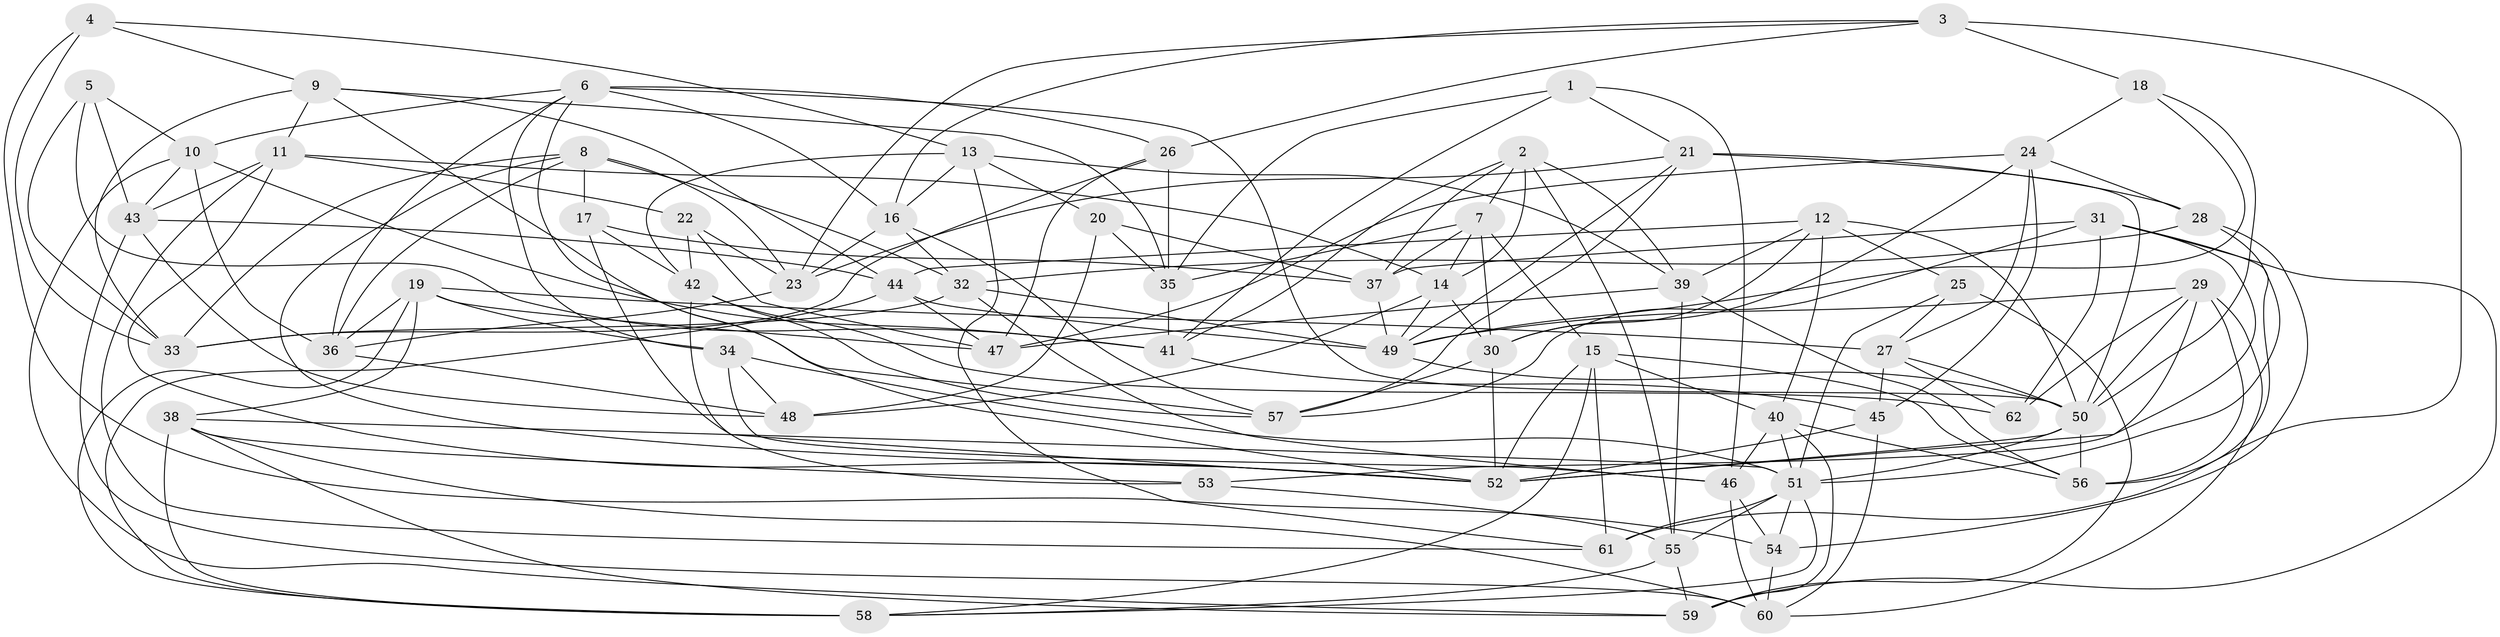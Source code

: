 // original degree distribution, {4: 1.0}
// Generated by graph-tools (version 1.1) at 2025/26/03/09/25 03:26:55]
// undirected, 62 vertices, 179 edges
graph export_dot {
graph [start="1"]
  node [color=gray90,style=filled];
  1;
  2;
  3;
  4;
  5;
  6;
  7;
  8;
  9;
  10;
  11;
  12;
  13;
  14;
  15;
  16;
  17;
  18;
  19;
  20;
  21;
  22;
  23;
  24;
  25;
  26;
  27;
  28;
  29;
  30;
  31;
  32;
  33;
  34;
  35;
  36;
  37;
  38;
  39;
  40;
  41;
  42;
  43;
  44;
  45;
  46;
  47;
  48;
  49;
  50;
  51;
  52;
  53;
  54;
  55;
  56;
  57;
  58;
  59;
  60;
  61;
  62;
  1 -- 21 [weight=1.0];
  1 -- 35 [weight=1.0];
  1 -- 41 [weight=1.0];
  1 -- 46 [weight=1.0];
  2 -- 7 [weight=1.0];
  2 -- 14 [weight=1.0];
  2 -- 37 [weight=1.0];
  2 -- 39 [weight=1.0];
  2 -- 41 [weight=1.0];
  2 -- 55 [weight=1.0];
  3 -- 16 [weight=1.0];
  3 -- 18 [weight=1.0];
  3 -- 23 [weight=1.0];
  3 -- 26 [weight=1.0];
  3 -- 61 [weight=2.0];
  4 -- 9 [weight=1.0];
  4 -- 13 [weight=1.0];
  4 -- 33 [weight=1.0];
  4 -- 54 [weight=1.0];
  5 -- 10 [weight=1.0];
  5 -- 33 [weight=1.0];
  5 -- 41 [weight=1.0];
  5 -- 43 [weight=1.0];
  6 -- 10 [weight=1.0];
  6 -- 16 [weight=1.0];
  6 -- 26 [weight=2.0];
  6 -- 34 [weight=1.0];
  6 -- 36 [weight=1.0];
  6 -- 50 [weight=1.0];
  6 -- 52 [weight=1.0];
  7 -- 14 [weight=1.0];
  7 -- 15 [weight=1.0];
  7 -- 30 [weight=1.0];
  7 -- 35 [weight=1.0];
  7 -- 37 [weight=1.0];
  8 -- 17 [weight=1.0];
  8 -- 23 [weight=1.0];
  8 -- 32 [weight=1.0];
  8 -- 33 [weight=1.0];
  8 -- 36 [weight=1.0];
  8 -- 52 [weight=1.0];
  9 -- 11 [weight=1.0];
  9 -- 33 [weight=1.0];
  9 -- 35 [weight=1.0];
  9 -- 44 [weight=1.0];
  9 -- 57 [weight=1.0];
  10 -- 36 [weight=1.0];
  10 -- 41 [weight=1.0];
  10 -- 43 [weight=1.0];
  10 -- 59 [weight=1.0];
  11 -- 14 [weight=1.0];
  11 -- 22 [weight=1.0];
  11 -- 43 [weight=1.0];
  11 -- 52 [weight=1.0];
  11 -- 61 [weight=1.0];
  12 -- 25 [weight=1.0];
  12 -- 30 [weight=1.0];
  12 -- 39 [weight=1.0];
  12 -- 40 [weight=1.0];
  12 -- 44 [weight=1.0];
  12 -- 50 [weight=1.0];
  13 -- 16 [weight=1.0];
  13 -- 20 [weight=1.0];
  13 -- 39 [weight=1.0];
  13 -- 42 [weight=1.0];
  13 -- 61 [weight=1.0];
  14 -- 30 [weight=1.0];
  14 -- 48 [weight=1.0];
  14 -- 49 [weight=1.0];
  15 -- 40 [weight=1.0];
  15 -- 52 [weight=1.0];
  15 -- 56 [weight=1.0];
  15 -- 58 [weight=1.0];
  15 -- 61 [weight=1.0];
  16 -- 23 [weight=1.0];
  16 -- 32 [weight=1.0];
  16 -- 57 [weight=1.0];
  17 -- 37 [weight=1.0];
  17 -- 42 [weight=1.0];
  17 -- 52 [weight=1.0];
  18 -- 24 [weight=1.0];
  18 -- 49 [weight=1.0];
  18 -- 50 [weight=1.0];
  19 -- 27 [weight=1.0];
  19 -- 34 [weight=1.0];
  19 -- 36 [weight=1.0];
  19 -- 38 [weight=1.0];
  19 -- 47 [weight=1.0];
  19 -- 58 [weight=1.0];
  20 -- 35 [weight=1.0];
  20 -- 37 [weight=1.0];
  20 -- 48 [weight=1.0];
  21 -- 23 [weight=1.0];
  21 -- 28 [weight=1.0];
  21 -- 49 [weight=1.0];
  21 -- 50 [weight=1.0];
  21 -- 57 [weight=1.0];
  22 -- 23 [weight=1.0];
  22 -- 42 [weight=1.0];
  22 -- 47 [weight=1.0];
  23 -- 36 [weight=1.0];
  24 -- 27 [weight=1.0];
  24 -- 28 [weight=1.0];
  24 -- 30 [weight=1.0];
  24 -- 45 [weight=1.0];
  24 -- 47 [weight=1.0];
  25 -- 27 [weight=1.0];
  25 -- 51 [weight=1.0];
  25 -- 59 [weight=1.0];
  26 -- 33 [weight=1.0];
  26 -- 35 [weight=1.0];
  26 -- 47 [weight=1.0];
  27 -- 45 [weight=1.0];
  27 -- 50 [weight=1.0];
  27 -- 62 [weight=1.0];
  28 -- 32 [weight=1.0];
  28 -- 51 [weight=1.0];
  28 -- 54 [weight=2.0];
  29 -- 49 [weight=1.0];
  29 -- 50 [weight=1.0];
  29 -- 52 [weight=1.0];
  29 -- 56 [weight=1.0];
  29 -- 60 [weight=1.0];
  29 -- 62 [weight=1.0];
  30 -- 52 [weight=1.0];
  30 -- 57 [weight=1.0];
  31 -- 37 [weight=1.0];
  31 -- 53 [weight=1.0];
  31 -- 56 [weight=1.0];
  31 -- 57 [weight=1.0];
  31 -- 59 [weight=1.0];
  31 -- 62 [weight=1.0];
  32 -- 33 [weight=1.0];
  32 -- 46 [weight=1.0];
  32 -- 49 [weight=1.0];
  34 -- 46 [weight=1.0];
  34 -- 48 [weight=2.0];
  34 -- 51 [weight=1.0];
  35 -- 41 [weight=1.0];
  36 -- 48 [weight=1.0];
  37 -- 49 [weight=1.0];
  38 -- 51 [weight=1.0];
  38 -- 53 [weight=1.0];
  38 -- 58 [weight=1.0];
  38 -- 59 [weight=1.0];
  38 -- 60 [weight=1.0];
  39 -- 47 [weight=1.0];
  39 -- 55 [weight=1.0];
  39 -- 56 [weight=1.0];
  40 -- 46 [weight=1.0];
  40 -- 51 [weight=1.0];
  40 -- 56 [weight=1.0];
  40 -- 59 [weight=1.0];
  41 -- 45 [weight=1.0];
  42 -- 53 [weight=1.0];
  42 -- 57 [weight=1.0];
  42 -- 62 [weight=1.0];
  43 -- 44 [weight=1.0];
  43 -- 48 [weight=1.0];
  43 -- 60 [weight=1.0];
  44 -- 47 [weight=1.0];
  44 -- 49 [weight=1.0];
  44 -- 58 [weight=1.0];
  45 -- 52 [weight=2.0];
  45 -- 60 [weight=1.0];
  46 -- 54 [weight=1.0];
  46 -- 60 [weight=1.0];
  49 -- 50 [weight=1.0];
  50 -- 51 [weight=1.0];
  50 -- 52 [weight=1.0];
  50 -- 56 [weight=1.0];
  51 -- 54 [weight=1.0];
  51 -- 55 [weight=1.0];
  51 -- 58 [weight=1.0];
  51 -- 61 [weight=1.0];
  53 -- 55 [weight=1.0];
  54 -- 60 [weight=1.0];
  55 -- 58 [weight=1.0];
  55 -- 59 [weight=1.0];
}
